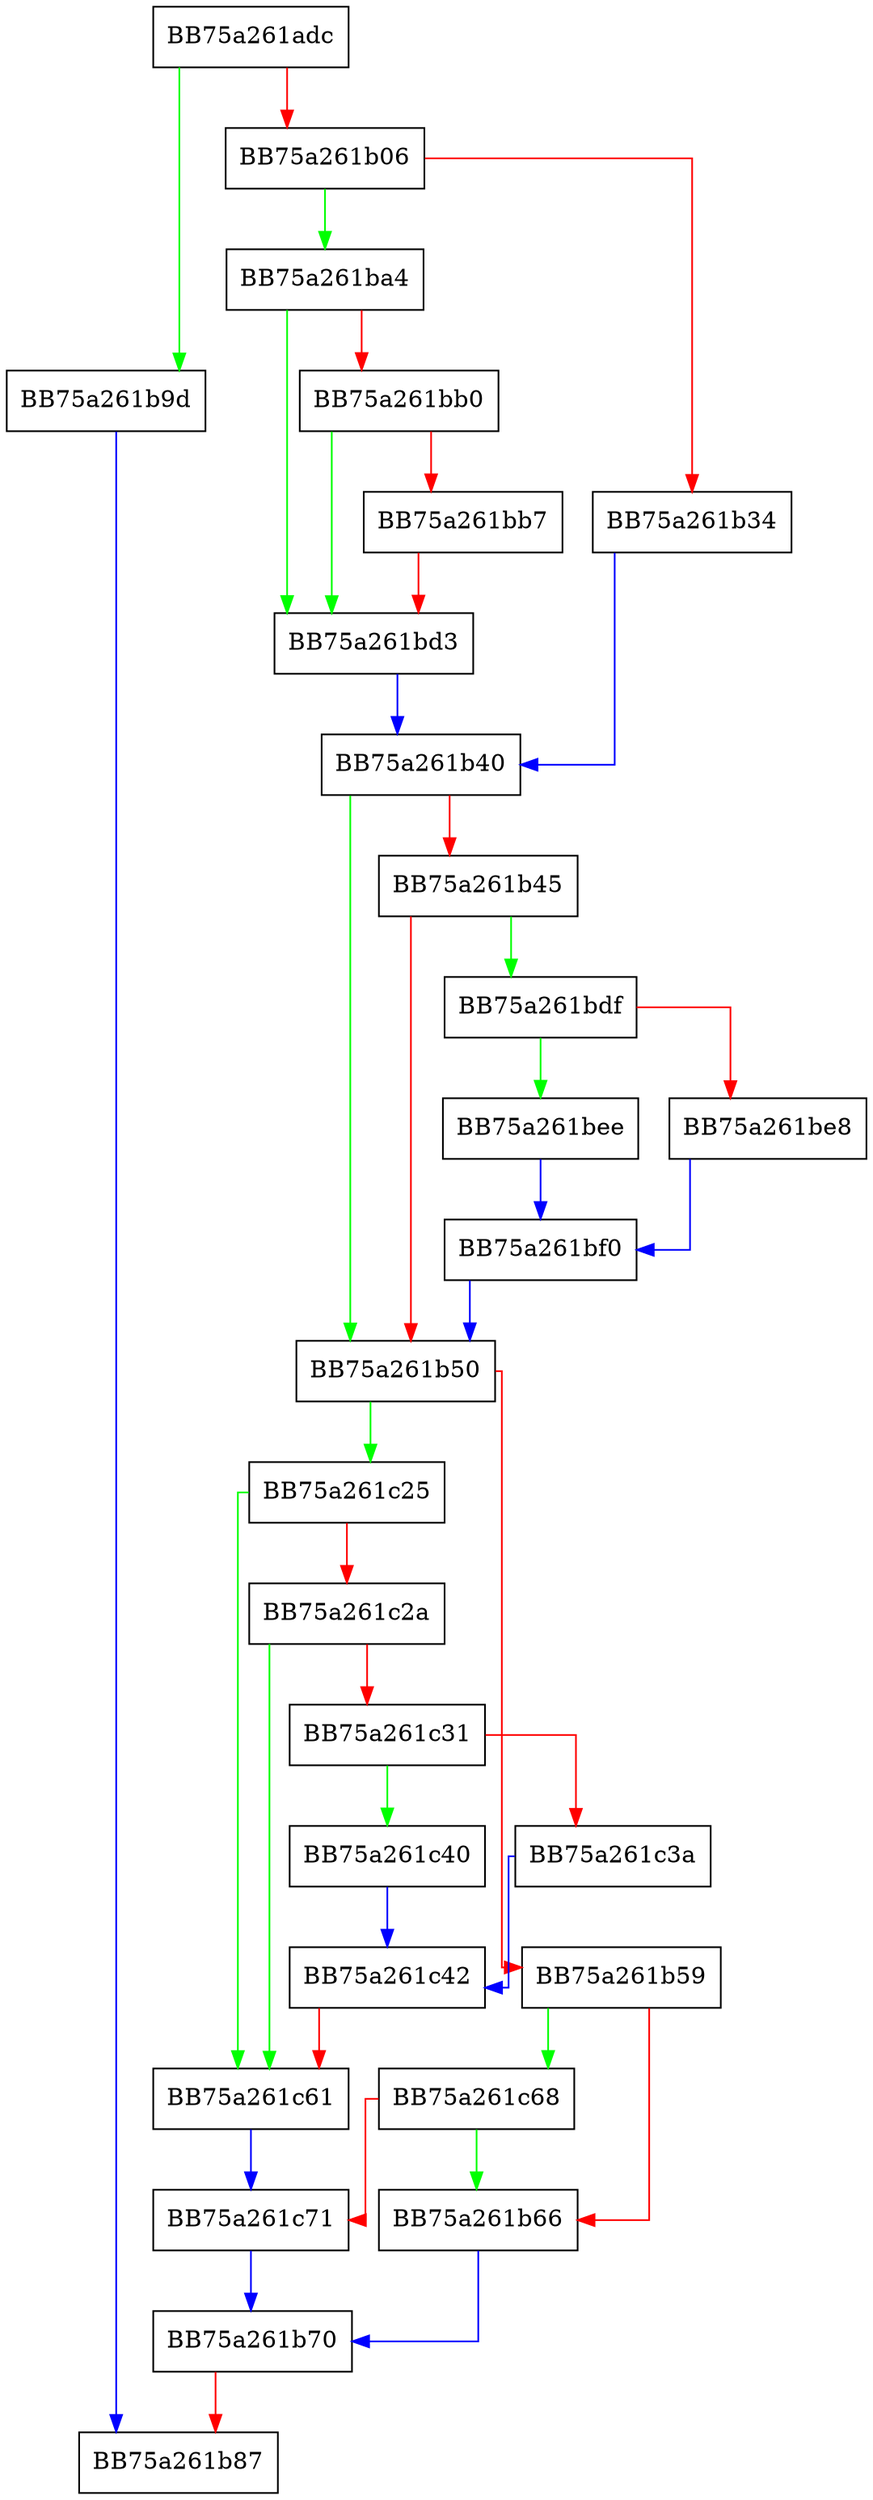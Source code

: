 digraph SetIOMode {
  node [shape="box"];
  graph [splines=ortho];
  BB75a261adc -> BB75a261b9d [color="green"];
  BB75a261adc -> BB75a261b06 [color="red"];
  BB75a261b06 -> BB75a261ba4 [color="green"];
  BB75a261b06 -> BB75a261b34 [color="red"];
  BB75a261b34 -> BB75a261b40 [color="blue"];
  BB75a261b40 -> BB75a261b50 [color="green"];
  BB75a261b40 -> BB75a261b45 [color="red"];
  BB75a261b45 -> BB75a261bdf [color="green"];
  BB75a261b45 -> BB75a261b50 [color="red"];
  BB75a261b50 -> BB75a261c25 [color="green"];
  BB75a261b50 -> BB75a261b59 [color="red"];
  BB75a261b59 -> BB75a261c68 [color="green"];
  BB75a261b59 -> BB75a261b66 [color="red"];
  BB75a261b66 -> BB75a261b70 [color="blue"];
  BB75a261b70 -> BB75a261b87 [color="red"];
  BB75a261b9d -> BB75a261b87 [color="blue"];
  BB75a261ba4 -> BB75a261bd3 [color="green"];
  BB75a261ba4 -> BB75a261bb0 [color="red"];
  BB75a261bb0 -> BB75a261bd3 [color="green"];
  BB75a261bb0 -> BB75a261bb7 [color="red"];
  BB75a261bb7 -> BB75a261bd3 [color="red"];
  BB75a261bd3 -> BB75a261b40 [color="blue"];
  BB75a261bdf -> BB75a261bee [color="green"];
  BB75a261bdf -> BB75a261be8 [color="red"];
  BB75a261be8 -> BB75a261bf0 [color="blue"];
  BB75a261bee -> BB75a261bf0 [color="blue"];
  BB75a261bf0 -> BB75a261b50 [color="blue"];
  BB75a261c25 -> BB75a261c61 [color="green"];
  BB75a261c25 -> BB75a261c2a [color="red"];
  BB75a261c2a -> BB75a261c61 [color="green"];
  BB75a261c2a -> BB75a261c31 [color="red"];
  BB75a261c31 -> BB75a261c40 [color="green"];
  BB75a261c31 -> BB75a261c3a [color="red"];
  BB75a261c3a -> BB75a261c42 [color="blue"];
  BB75a261c40 -> BB75a261c42 [color="blue"];
  BB75a261c42 -> BB75a261c61 [color="red"];
  BB75a261c61 -> BB75a261c71 [color="blue"];
  BB75a261c68 -> BB75a261b66 [color="green"];
  BB75a261c68 -> BB75a261c71 [color="red"];
  BB75a261c71 -> BB75a261b70 [color="blue"];
}